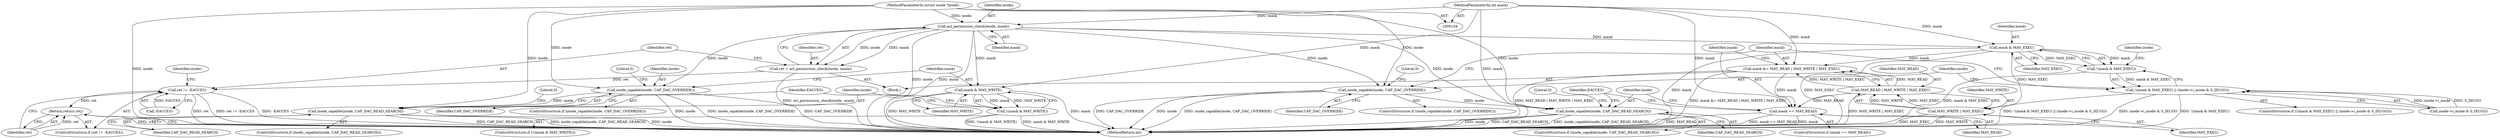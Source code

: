 digraph "1_linux_23adbe12ef7d3d4195e80800ab36b37bee28cd03_3@pointer" {
"1000111" [label="(Call,acl_permission_check(inode, mask))"];
"1000105" [label="(MethodParameterIn,struct inode *inode)"];
"1000106" [label="(MethodParameterIn,int mask)"];
"1000109" [label="(Call,ret = acl_permission_check(inode, mask))"];
"1000115" [label="(Call,ret != -EACCES)"];
"1000119" [label="(Return,return ret;)"];
"1000128" [label="(Call,inode_capable(inode, CAP_DAC_OVERRIDE))"];
"1000139" [label="(Call,inode_capable(inode, CAP_DAC_READ_SEARCH))"];
"1000135" [label="(Call,mask & MAY_WRITE)"];
"1000134" [label="(Call,!(mask & MAY_WRITE))"];
"1000150" [label="(Call,mask & MAY_EXEC)"];
"1000149" [label="(Call,!(mask & MAY_EXEC))"];
"1000148" [label="(Call,!(mask & MAY_EXEC) || (inode->i_mode & S_IXUGO))"];
"1000164" [label="(Call,mask &= MAY_READ | MAY_WRITE | MAY_EXEC)"];
"1000172" [label="(Call,mask == MAY_READ)"];
"1000168" [label="(Call,MAY_WRITE | MAY_EXEC)"];
"1000166" [label="(Call,MAY_READ | MAY_WRITE | MAY_EXEC)"];
"1000159" [label="(Call,inode_capable(inode, CAP_DAC_OVERRIDE))"];
"1000176" [label="(Call,inode_capable(inode, CAP_DAC_READ_SEARCH))"];
"1000139" [label="(Call,inode_capable(inode, CAP_DAC_READ_SEARCH))"];
"1000166" [label="(Call,MAY_READ | MAY_WRITE | MAY_EXEC)"];
"1000175" [label="(ControlStructure,if (inode_capable(inode, CAP_DAC_READ_SEARCH)))"];
"1000128" [label="(Call,inode_capable(inode, CAP_DAC_OVERRIDE))"];
"1000151" [label="(Identifier,mask)"];
"1000177" [label="(Identifier,inode)"];
"1000130" [label="(Identifier,CAP_DAC_OVERRIDE)"];
"1000143" [label="(Literal,0)"];
"1000137" [label="(Identifier,MAY_WRITE)"];
"1000167" [label="(Identifier,MAY_READ)"];
"1000180" [label="(Literal,0)"];
"1000155" [label="(Identifier,inode)"];
"1000111" [label="(Call,acl_permission_check(inode, mask))"];
"1000109" [label="(Call,ret = acl_permission_check(inode, mask))"];
"1000117" [label="(Call,-EACCES)"];
"1000141" [label="(Identifier,CAP_DAC_READ_SEARCH)"];
"1000140" [label="(Identifier,inode)"];
"1000165" [label="(Identifier,mask)"];
"1000110" [label="(Identifier,ret)"];
"1000171" [label="(ControlStructure,if (mask == MAY_READ))"];
"1000113" [label="(Identifier,mask)"];
"1000120" [label="(Identifier,ret)"];
"1000184" [label="(MethodReturn,int)"];
"1000161" [label="(Identifier,CAP_DAC_OVERRIDE)"];
"1000164" [label="(Call,mask &= MAY_READ | MAY_WRITE | MAY_EXEC)"];
"1000119" [label="(Return,return ret;)"];
"1000136" [label="(Identifier,mask)"];
"1000138" [label="(ControlStructure,if (inode_capable(inode, CAP_DAC_READ_SEARCH)))"];
"1000135" [label="(Call,mask & MAY_WRITE)"];
"1000148" [label="(Call,!(mask & MAY_EXEC) || (inode->i_mode & S_IXUGO))"];
"1000147" [label="(ControlStructure,if (!(mask & MAY_EXEC) || (inode->i_mode & S_IXUGO)))"];
"1000160" [label="(Identifier,inode)"];
"1000169" [label="(Identifier,MAY_WRITE)"];
"1000146" [label="(Identifier,EACCES)"];
"1000124" [label="(Identifier,inode)"];
"1000129" [label="(Identifier,inode)"];
"1000153" [label="(Call,inode->i_mode & S_IXUGO)"];
"1000133" [label="(ControlStructure,if (!(mask & MAY_WRITE)))"];
"1000183" [label="(Identifier,EACCES)"];
"1000178" [label="(Identifier,CAP_DAC_READ_SEARCH)"];
"1000107" [label="(Block,)"];
"1000159" [label="(Call,inode_capable(inode, CAP_DAC_OVERRIDE))"];
"1000127" [label="(ControlStructure,if (inode_capable(inode, CAP_DAC_OVERRIDE)))"];
"1000112" [label="(Identifier,inode)"];
"1000168" [label="(Call,MAY_WRITE | MAY_EXEC)"];
"1000163" [label="(Literal,0)"];
"1000106" [label="(MethodParameterIn,int mask)"];
"1000149" [label="(Call,!(mask & MAY_EXEC))"];
"1000116" [label="(Identifier,ret)"];
"1000115" [label="(Call,ret != -EACCES)"];
"1000176" [label="(Call,inode_capable(inode, CAP_DAC_READ_SEARCH))"];
"1000134" [label="(Call,!(mask & MAY_WRITE))"];
"1000114" [label="(ControlStructure,if (ret != -EACCES))"];
"1000132" [label="(Literal,0)"];
"1000152" [label="(Identifier,MAY_EXEC)"];
"1000174" [label="(Identifier,MAY_READ)"];
"1000173" [label="(Identifier,mask)"];
"1000170" [label="(Identifier,MAY_EXEC)"];
"1000105" [label="(MethodParameterIn,struct inode *inode)"];
"1000150" [label="(Call,mask & MAY_EXEC)"];
"1000172" [label="(Call,mask == MAY_READ)"];
"1000158" [label="(ControlStructure,if (inode_capable(inode, CAP_DAC_OVERRIDE)))"];
"1000111" -> "1000109"  [label="AST: "];
"1000111" -> "1000113"  [label="CFG: "];
"1000112" -> "1000111"  [label="AST: "];
"1000113" -> "1000111"  [label="AST: "];
"1000109" -> "1000111"  [label="CFG: "];
"1000111" -> "1000184"  [label="DDG: inode"];
"1000111" -> "1000184"  [label="DDG: mask"];
"1000111" -> "1000109"  [label="DDG: inode"];
"1000111" -> "1000109"  [label="DDG: mask"];
"1000105" -> "1000111"  [label="DDG: inode"];
"1000106" -> "1000111"  [label="DDG: mask"];
"1000111" -> "1000128"  [label="DDG: inode"];
"1000111" -> "1000135"  [label="DDG: mask"];
"1000111" -> "1000150"  [label="DDG: mask"];
"1000111" -> "1000159"  [label="DDG: inode"];
"1000111" -> "1000176"  [label="DDG: inode"];
"1000105" -> "1000104"  [label="AST: "];
"1000105" -> "1000184"  [label="DDG: inode"];
"1000105" -> "1000128"  [label="DDG: inode"];
"1000105" -> "1000139"  [label="DDG: inode"];
"1000105" -> "1000159"  [label="DDG: inode"];
"1000105" -> "1000176"  [label="DDG: inode"];
"1000106" -> "1000104"  [label="AST: "];
"1000106" -> "1000184"  [label="DDG: mask"];
"1000106" -> "1000135"  [label="DDG: mask"];
"1000106" -> "1000150"  [label="DDG: mask"];
"1000106" -> "1000164"  [label="DDG: mask"];
"1000106" -> "1000172"  [label="DDG: mask"];
"1000109" -> "1000107"  [label="AST: "];
"1000110" -> "1000109"  [label="AST: "];
"1000116" -> "1000109"  [label="CFG: "];
"1000109" -> "1000184"  [label="DDG: acl_permission_check(inode, mask)"];
"1000109" -> "1000115"  [label="DDG: ret"];
"1000115" -> "1000114"  [label="AST: "];
"1000115" -> "1000117"  [label="CFG: "];
"1000116" -> "1000115"  [label="AST: "];
"1000117" -> "1000115"  [label="AST: "];
"1000120" -> "1000115"  [label="CFG: "];
"1000124" -> "1000115"  [label="CFG: "];
"1000115" -> "1000184"  [label="DDG: ret != -EACCES"];
"1000115" -> "1000184"  [label="DDG: -EACCES"];
"1000115" -> "1000184"  [label="DDG: ret"];
"1000117" -> "1000115"  [label="DDG: EACCES"];
"1000115" -> "1000119"  [label="DDG: ret"];
"1000119" -> "1000114"  [label="AST: "];
"1000119" -> "1000120"  [label="CFG: "];
"1000120" -> "1000119"  [label="AST: "];
"1000184" -> "1000119"  [label="CFG: "];
"1000119" -> "1000184"  [label="DDG: <RET>"];
"1000120" -> "1000119"  [label="DDG: ret"];
"1000128" -> "1000127"  [label="AST: "];
"1000128" -> "1000130"  [label="CFG: "];
"1000129" -> "1000128"  [label="AST: "];
"1000130" -> "1000128"  [label="AST: "];
"1000132" -> "1000128"  [label="CFG: "];
"1000136" -> "1000128"  [label="CFG: "];
"1000128" -> "1000184"  [label="DDG: inode_capable(inode, CAP_DAC_OVERRIDE)"];
"1000128" -> "1000184"  [label="DDG: CAP_DAC_OVERRIDE"];
"1000128" -> "1000184"  [label="DDG: inode"];
"1000128" -> "1000139"  [label="DDG: inode"];
"1000139" -> "1000138"  [label="AST: "];
"1000139" -> "1000141"  [label="CFG: "];
"1000140" -> "1000139"  [label="AST: "];
"1000141" -> "1000139"  [label="AST: "];
"1000143" -> "1000139"  [label="CFG: "];
"1000146" -> "1000139"  [label="CFG: "];
"1000139" -> "1000184"  [label="DDG: CAP_DAC_READ_SEARCH"];
"1000139" -> "1000184"  [label="DDG: inode_capable(inode, CAP_DAC_READ_SEARCH)"];
"1000139" -> "1000184"  [label="DDG: inode"];
"1000135" -> "1000134"  [label="AST: "];
"1000135" -> "1000137"  [label="CFG: "];
"1000136" -> "1000135"  [label="AST: "];
"1000137" -> "1000135"  [label="AST: "];
"1000134" -> "1000135"  [label="CFG: "];
"1000135" -> "1000184"  [label="DDG: mask"];
"1000135" -> "1000184"  [label="DDG: MAY_WRITE"];
"1000135" -> "1000134"  [label="DDG: mask"];
"1000135" -> "1000134"  [label="DDG: MAY_WRITE"];
"1000134" -> "1000133"  [label="AST: "];
"1000140" -> "1000134"  [label="CFG: "];
"1000146" -> "1000134"  [label="CFG: "];
"1000134" -> "1000184"  [label="DDG: !(mask & MAY_WRITE)"];
"1000134" -> "1000184"  [label="DDG: mask & MAY_WRITE"];
"1000150" -> "1000149"  [label="AST: "];
"1000150" -> "1000152"  [label="CFG: "];
"1000151" -> "1000150"  [label="AST: "];
"1000152" -> "1000150"  [label="AST: "];
"1000149" -> "1000150"  [label="CFG: "];
"1000150" -> "1000184"  [label="DDG: mask"];
"1000150" -> "1000184"  [label="DDG: MAY_EXEC"];
"1000150" -> "1000149"  [label="DDG: mask"];
"1000150" -> "1000149"  [label="DDG: MAY_EXEC"];
"1000150" -> "1000164"  [label="DDG: mask"];
"1000150" -> "1000168"  [label="DDG: MAY_EXEC"];
"1000149" -> "1000148"  [label="AST: "];
"1000155" -> "1000149"  [label="CFG: "];
"1000148" -> "1000149"  [label="CFG: "];
"1000149" -> "1000184"  [label="DDG: mask & MAY_EXEC"];
"1000149" -> "1000148"  [label="DDG: mask & MAY_EXEC"];
"1000148" -> "1000147"  [label="AST: "];
"1000148" -> "1000153"  [label="CFG: "];
"1000153" -> "1000148"  [label="AST: "];
"1000160" -> "1000148"  [label="CFG: "];
"1000165" -> "1000148"  [label="CFG: "];
"1000148" -> "1000184"  [label="DDG: inode->i_mode & S_IXUGO"];
"1000148" -> "1000184"  [label="DDG: !(mask & MAY_EXEC)"];
"1000148" -> "1000184"  [label="DDG: !(mask & MAY_EXEC) || (inode->i_mode & S_IXUGO)"];
"1000153" -> "1000148"  [label="DDG: inode->i_mode"];
"1000153" -> "1000148"  [label="DDG: S_IXUGO"];
"1000164" -> "1000107"  [label="AST: "];
"1000164" -> "1000166"  [label="CFG: "];
"1000165" -> "1000164"  [label="AST: "];
"1000166" -> "1000164"  [label="AST: "];
"1000173" -> "1000164"  [label="CFG: "];
"1000164" -> "1000184"  [label="DDG: mask &= MAY_READ | MAY_WRITE | MAY_EXEC"];
"1000164" -> "1000184"  [label="DDG: MAY_READ | MAY_WRITE | MAY_EXEC"];
"1000166" -> "1000164"  [label="DDG: MAY_READ"];
"1000166" -> "1000164"  [label="DDG: MAY_WRITE | MAY_EXEC"];
"1000164" -> "1000172"  [label="DDG: mask"];
"1000172" -> "1000171"  [label="AST: "];
"1000172" -> "1000174"  [label="CFG: "];
"1000173" -> "1000172"  [label="AST: "];
"1000174" -> "1000172"  [label="AST: "];
"1000177" -> "1000172"  [label="CFG: "];
"1000183" -> "1000172"  [label="CFG: "];
"1000172" -> "1000184"  [label="DDG: mask == MAY_READ"];
"1000172" -> "1000184"  [label="DDG: mask"];
"1000172" -> "1000184"  [label="DDG: MAY_READ"];
"1000166" -> "1000172"  [label="DDG: MAY_READ"];
"1000168" -> "1000166"  [label="AST: "];
"1000168" -> "1000170"  [label="CFG: "];
"1000169" -> "1000168"  [label="AST: "];
"1000170" -> "1000168"  [label="AST: "];
"1000166" -> "1000168"  [label="CFG: "];
"1000168" -> "1000184"  [label="DDG: MAY_WRITE"];
"1000168" -> "1000184"  [label="DDG: MAY_EXEC"];
"1000168" -> "1000166"  [label="DDG: MAY_WRITE"];
"1000168" -> "1000166"  [label="DDG: MAY_EXEC"];
"1000167" -> "1000166"  [label="AST: "];
"1000166" -> "1000184"  [label="DDG: MAY_WRITE | MAY_EXEC"];
"1000159" -> "1000158"  [label="AST: "];
"1000159" -> "1000161"  [label="CFG: "];
"1000160" -> "1000159"  [label="AST: "];
"1000161" -> "1000159"  [label="AST: "];
"1000163" -> "1000159"  [label="CFG: "];
"1000165" -> "1000159"  [label="CFG: "];
"1000159" -> "1000184"  [label="DDG: inode"];
"1000159" -> "1000184"  [label="DDG: inode_capable(inode, CAP_DAC_OVERRIDE)"];
"1000159" -> "1000184"  [label="DDG: CAP_DAC_OVERRIDE"];
"1000159" -> "1000176"  [label="DDG: inode"];
"1000176" -> "1000175"  [label="AST: "];
"1000176" -> "1000178"  [label="CFG: "];
"1000177" -> "1000176"  [label="AST: "];
"1000178" -> "1000176"  [label="AST: "];
"1000180" -> "1000176"  [label="CFG: "];
"1000183" -> "1000176"  [label="CFG: "];
"1000176" -> "1000184"  [label="DDG: CAP_DAC_READ_SEARCH"];
"1000176" -> "1000184"  [label="DDG: inode_capable(inode, CAP_DAC_READ_SEARCH)"];
"1000176" -> "1000184"  [label="DDG: inode"];
}
